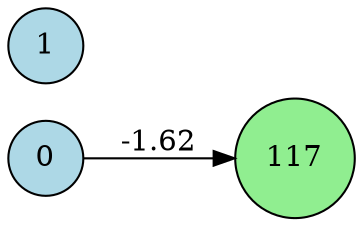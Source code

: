 digraph neat {
  rankdir=LR;
  node [shape=circle];
  node0 [label="0", style=filled, fillcolor=lightblue];
  node1 [label="1", style=filled, fillcolor=lightblue];
  node117 [label="117", style=filled, fillcolor=lightgreen];
  node0 -> node117 [label="-1.62"];
}
